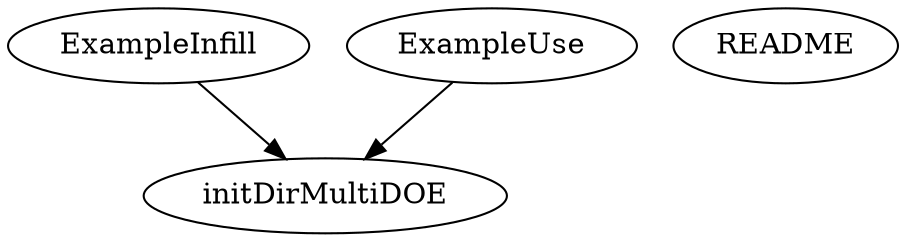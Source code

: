 /* Created by mdot for Matlab */
digraph m2html {
  ExampleInfill -> initDirMultiDOE;
  ExampleUse -> initDirMultiDOE;

  ExampleInfill [URL="ExampleInfill.html"];
  ExampleUse [URL="ExampleUse.html"];
  README [URL="README.html"];
  initDirMultiDOE [URL="initDirMultiDOE.html"];
}